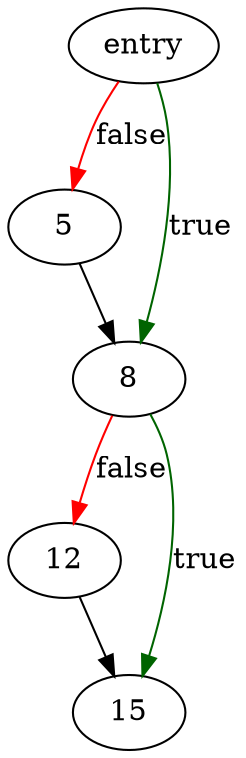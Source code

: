 digraph "free_permission_context" {
	// Node definitions.
	1 [label=entry];
	5;
	8;
	12;
	15;

	// Edge definitions.
	1 -> 5 [
		color=red
		label=false
	];
	1 -> 8 [
		color=darkgreen
		label=true
	];
	5 -> 8;
	8 -> 12 [
		color=red
		label=false
	];
	8 -> 15 [
		color=darkgreen
		label=true
	];
	12 -> 15;
}